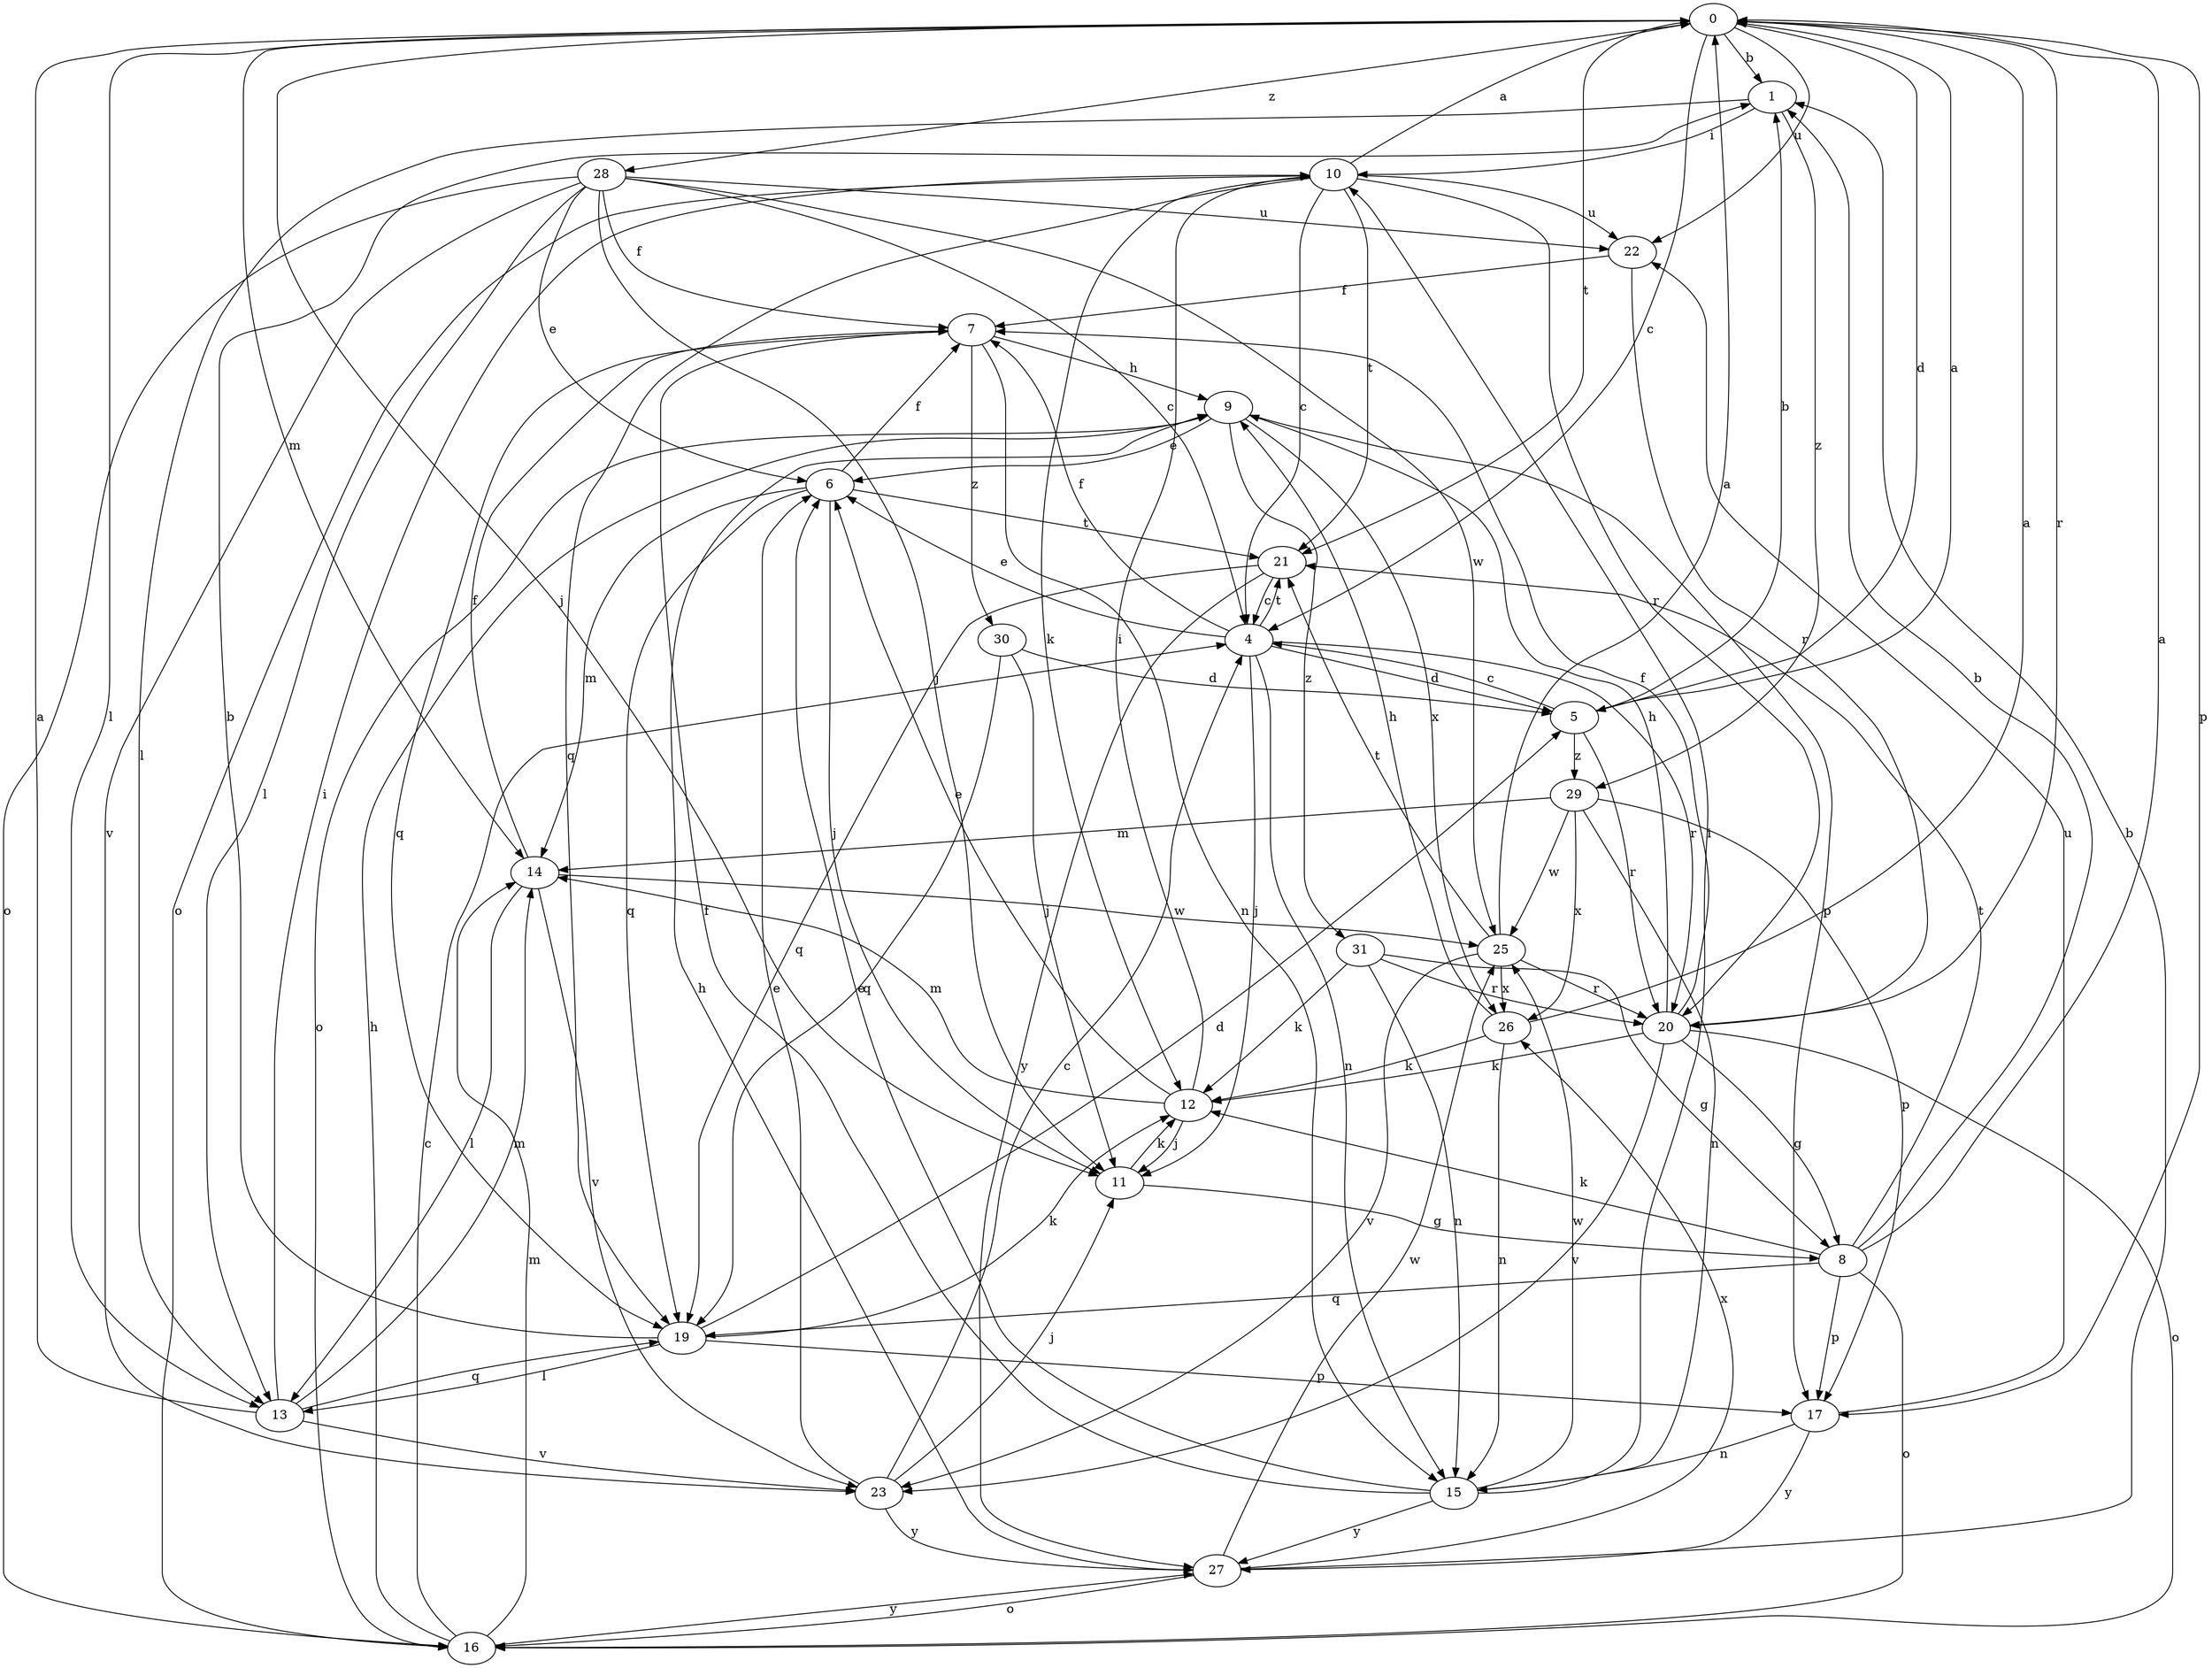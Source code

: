 strict digraph  {
0;
1;
4;
5;
6;
7;
8;
9;
10;
11;
12;
13;
14;
15;
16;
17;
19;
20;
21;
22;
23;
25;
26;
27;
28;
29;
30;
31;
0 -> 1  [label=b];
0 -> 4  [label=c];
0 -> 5  [label=d];
0 -> 11  [label=j];
0 -> 13  [label=l];
0 -> 14  [label=m];
0 -> 17  [label=p];
0 -> 20  [label=r];
0 -> 21  [label=t];
0 -> 22  [label=u];
0 -> 28  [label=z];
1 -> 10  [label=i];
1 -> 13  [label=l];
1 -> 29  [label=z];
4 -> 5  [label=d];
4 -> 6  [label=e];
4 -> 7  [label=f];
4 -> 11  [label=j];
4 -> 15  [label=n];
4 -> 20  [label=r];
4 -> 21  [label=t];
5 -> 0  [label=a];
5 -> 1  [label=b];
5 -> 4  [label=c];
5 -> 20  [label=r];
5 -> 29  [label=z];
6 -> 7  [label=f];
6 -> 11  [label=j];
6 -> 14  [label=m];
6 -> 19  [label=q];
6 -> 21  [label=t];
7 -> 9  [label=h];
7 -> 15  [label=n];
7 -> 19  [label=q];
7 -> 30  [label=z];
8 -> 0  [label=a];
8 -> 1  [label=b];
8 -> 12  [label=k];
8 -> 16  [label=o];
8 -> 17  [label=p];
8 -> 19  [label=q];
8 -> 21  [label=t];
9 -> 6  [label=e];
9 -> 16  [label=o];
9 -> 17  [label=p];
9 -> 26  [label=x];
9 -> 31  [label=z];
10 -> 0  [label=a];
10 -> 4  [label=c];
10 -> 12  [label=k];
10 -> 16  [label=o];
10 -> 19  [label=q];
10 -> 20  [label=r];
10 -> 21  [label=t];
10 -> 22  [label=u];
11 -> 8  [label=g];
11 -> 12  [label=k];
12 -> 6  [label=e];
12 -> 10  [label=i];
12 -> 11  [label=j];
12 -> 14  [label=m];
13 -> 0  [label=a];
13 -> 10  [label=i];
13 -> 14  [label=m];
13 -> 19  [label=q];
13 -> 23  [label=v];
14 -> 7  [label=f];
14 -> 13  [label=l];
14 -> 23  [label=v];
14 -> 25  [label=w];
15 -> 6  [label=e];
15 -> 7  [label=f];
15 -> 10  [label=i];
15 -> 25  [label=w];
15 -> 27  [label=y];
16 -> 4  [label=c];
16 -> 9  [label=h];
16 -> 14  [label=m];
16 -> 27  [label=y];
17 -> 15  [label=n];
17 -> 22  [label=u];
17 -> 27  [label=y];
19 -> 1  [label=b];
19 -> 5  [label=d];
19 -> 12  [label=k];
19 -> 13  [label=l];
19 -> 17  [label=p];
20 -> 7  [label=f];
20 -> 8  [label=g];
20 -> 9  [label=h];
20 -> 12  [label=k];
20 -> 16  [label=o];
20 -> 23  [label=v];
21 -> 4  [label=c];
21 -> 19  [label=q];
21 -> 27  [label=y];
22 -> 7  [label=f];
22 -> 20  [label=r];
23 -> 4  [label=c];
23 -> 6  [label=e];
23 -> 11  [label=j];
23 -> 27  [label=y];
25 -> 0  [label=a];
25 -> 20  [label=r];
25 -> 21  [label=t];
25 -> 23  [label=v];
25 -> 26  [label=x];
26 -> 0  [label=a];
26 -> 9  [label=h];
26 -> 12  [label=k];
26 -> 15  [label=n];
27 -> 1  [label=b];
27 -> 9  [label=h];
27 -> 16  [label=o];
27 -> 25  [label=w];
27 -> 26  [label=x];
28 -> 4  [label=c];
28 -> 6  [label=e];
28 -> 7  [label=f];
28 -> 11  [label=j];
28 -> 13  [label=l];
28 -> 16  [label=o];
28 -> 22  [label=u];
28 -> 23  [label=v];
28 -> 25  [label=w];
29 -> 14  [label=m];
29 -> 15  [label=n];
29 -> 17  [label=p];
29 -> 25  [label=w];
29 -> 26  [label=x];
30 -> 5  [label=d];
30 -> 11  [label=j];
30 -> 19  [label=q];
31 -> 8  [label=g];
31 -> 12  [label=k];
31 -> 15  [label=n];
31 -> 20  [label=r];
}
